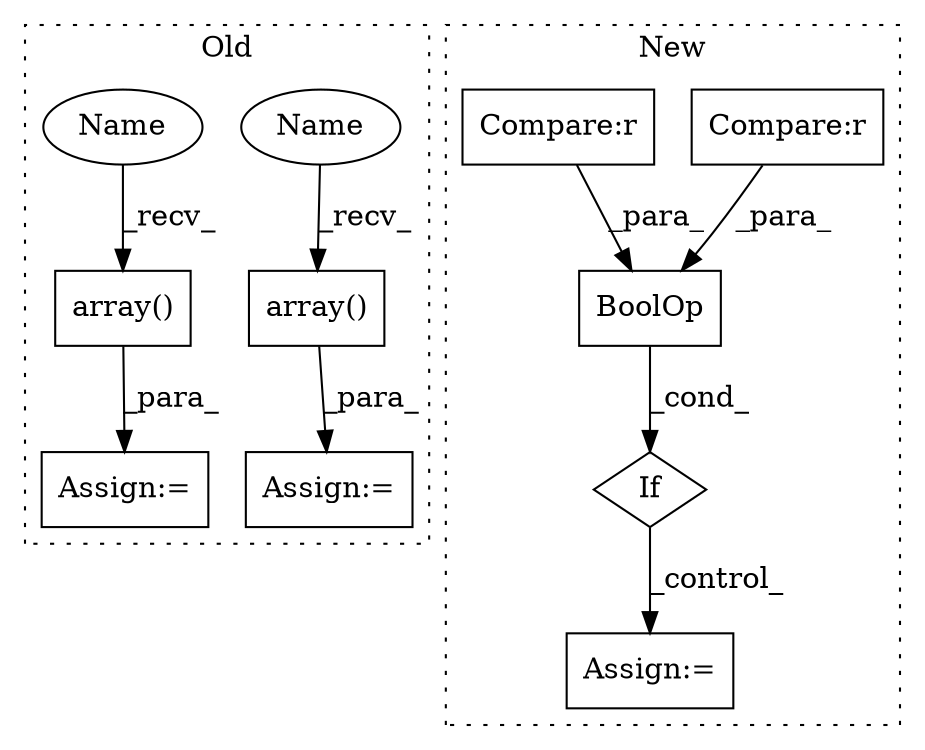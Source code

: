 digraph G {
subgraph cluster0 {
1 [label="array()" a="75" s="5062,5093" l="9,1" shape="box"];
6 [label="Assign:=" a="68" s="5020" l="3" shape="box"];
8 [label="array()" a="75" s="5180,5211" l="9,1" shape="box"];
9 [label="Assign:=" a="68" s="5138" l="3" shape="box"];
10 [label="Name" a="87" s="5062" l="2" shape="ellipse"];
11 [label="Name" a="87" s="5180" l="2" shape="ellipse"];
label = "Old";
style="dotted";
}
subgraph cluster1 {
2 [label="BoolOp" a="72" s="4662" l="17" shape="box"];
3 [label="Compare:r" a="40" s="4673" l="6" shape="box"];
4 [label="If" a="96" s="4659" l="3" shape="diamond"];
5 [label="Assign:=" a="68" s="4715" l="3" shape="box"];
7 [label="Compare:r" a="40" s="4662" l="6" shape="box"];
label = "New";
style="dotted";
}
1 -> 6 [label="_para_"];
2 -> 4 [label="_cond_"];
3 -> 2 [label="_para_"];
4 -> 5 [label="_control_"];
7 -> 2 [label="_para_"];
8 -> 9 [label="_para_"];
10 -> 1 [label="_recv_"];
11 -> 8 [label="_recv_"];
}